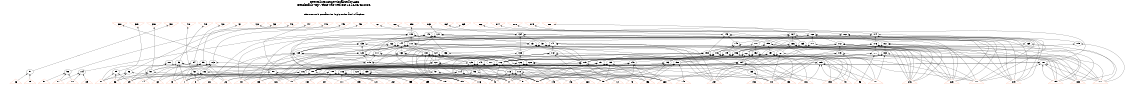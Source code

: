 # Network structure generated by ABC

digraph network {
size = "7.5,10";
center = true;
edge [dir = back];

{
  node [shape = plaintext];
  edge [style = invis];
  LevelTitle1 [label=""];
  LevelTitle2 [label=""];
  Level6 [label = ""];
  Level5 [label = ""];
  Level4 [label = ""];
  Level3 [label = ""];
  Level2 [label = ""];
  Level1 [label = ""];
  Level0 [label = ""];
  LevelTitle1 ->  LevelTitle2 ->  Level6 ->  Level5 ->  Level4 ->  Level3 ->  Level2 ->  Level1 ->  Level0;
}

{
  rank = same;
  LevelTitle1;
  title1 [shape=plaintext,
          fontsize=20,
          fontname = "Times-Roman",
          label="Network structure visualized by ABC\nBenchmark \"top\". Time was Wed Oct 16 16:03:48 2024. "
         ];
}

{
  rank = same;
  LevelTitle2;
  title2 [shape=plaintext,
          fontsize=18,
          fontname = "Times-Roman",
          label="The network contains 90 logic nodes and 0 latches.\n"
         ];
}

{
  rank = same;
  Level6;
  Node61 [label = "388", shape = invtriangle, color = coral, fillcolor = coral];
  Node62 [label = "389", shape = invtriangle, color = coral, fillcolor = coral];
  Node63 [label = "390", shape = invtriangle, color = coral, fillcolor = coral];
  Node64 [label = "391", shape = invtriangle, color = coral, fillcolor = coral];
  Node65 [label = "418", shape = invtriangle, color = coral, fillcolor = coral];
  Node66 [label = "419", shape = invtriangle, color = coral, fillcolor = coral];
  Node67 [label = "420", shape = invtriangle, color = coral, fillcolor = coral];
  Node68 [label = "421", shape = invtriangle, color = coral, fillcolor = coral];
  Node69 [label = "422", shape = invtriangle, color = coral, fillcolor = coral];
  Node70 [label = "423", shape = invtriangle, color = coral, fillcolor = coral];
  Node71 [label = "446", shape = invtriangle, color = coral, fillcolor = coral];
  Node72 [label = "447", shape = invtriangle, color = coral, fillcolor = coral];
  Node73 [label = "448", shape = invtriangle, color = coral, fillcolor = coral];
  Node74 [label = "449", shape = invtriangle, color = coral, fillcolor = coral];
  Node75 [label = "450", shape = invtriangle, color = coral, fillcolor = coral];
  Node76 [label = "767", shape = invtriangle, color = coral, fillcolor = coral];
  Node77 [label = "768", shape = invtriangle, color = coral, fillcolor = coral];
  Node78 [label = "850", shape = invtriangle, color = coral, fillcolor = coral];
  Node79 [label = "863", shape = invtriangle, color = coral, fillcolor = coral];
  Node80 [label = "864", shape = invtriangle, color = coral, fillcolor = coral];
  Node81 [label = "865", shape = invtriangle, color = coral, fillcolor = coral];
  Node82 [label = "866", shape = invtriangle, color = coral, fillcolor = coral];
  Node83 [label = "874", shape = invtriangle, color = coral, fillcolor = coral];
  Node84 [label = "878", shape = invtriangle, color = coral, fillcolor = coral];
  Node85 [label = "879", shape = invtriangle, color = coral, fillcolor = coral];
  Node86 [label = "880", shape = invtriangle, color = coral, fillcolor = coral];
}

{
  rank = same;
  Level5;
  Node109 [label = "109\n", shape = ellipse];
  Node121 [label = "121\n", shape = ellipse];
  Node134 [label = "134\n", shape = ellipse];
  Node140 [label = "140\n", shape = ellipse];
  Node143 [label = "143\n", shape = ellipse];
  Node160 [label = "160\n", shape = ellipse];
  Node164 [label = "164\n", shape = ellipse];
  Node168 [label = "168\n", shape = ellipse];
  Node174 [label = "174\n", shape = ellipse];
}

{
  rank = same;
  Level4;
  Node110 [label = "110\n", shape = ellipse];
  Node122 [label = "122\n", shape = ellipse];
  Node131 [label = "131\n", shape = ellipse];
  Node135 [label = "135\n", shape = ellipse];
  Node137 [label = "137\n", shape = ellipse];
  Node141 [label = "141\n", shape = ellipse];
  Node144 [label = "144\n", shape = ellipse];
  Node145 [label = "145\n", shape = ellipse];
  Node155 [label = "155\n", shape = ellipse];
  Node161 [label = "161\n", shape = ellipse];
  Node165 [label = "165\n", shape = ellipse];
  Node166 [label = "166\n", shape = ellipse];
  Node169 [label = "169\n", shape = ellipse];
  Node170 [label = "170\n", shape = ellipse];
  Node171 [label = "171\n", shape = ellipse];
  Node172 [label = "172\n", shape = ellipse];
  Node175 [label = "175\n", shape = ellipse];
  Node176 [label = "176\n", shape = ellipse];
}

{
  rank = same;
  Level3;
  Node111 [label = "111\n", shape = ellipse];
  Node123 [label = "123\n", shape = ellipse];
  Node124 [label = "124\n", shape = ellipse];
  Node129 [label = "129\n", shape = ellipse];
  Node130 [label = "130\n", shape = ellipse];
  Node132 [label = "132\n", shape = ellipse];
  Node136 [label = "136\n", shape = ellipse];
  Node138 [label = "138\n", shape = ellipse];
  Node142 [label = "142\n", shape = ellipse];
  Node146 [label = "146\n", shape = ellipse];
  Node149 [label = "149\n", shape = ellipse];
  Node152 [label = "152\n", shape = ellipse];
  Node156 [label = "156\n", shape = ellipse];
  Node157 [label = "157\n", shape = ellipse];
  Node158 [label = "158\n", shape = ellipse];
  Node162 [label = "162\n", shape = ellipse];
  Node163 [label = "163\n", shape = ellipse];
  Node167 [label = "167\n", shape = ellipse];
  Node173 [label = "173\n", shape = ellipse];
  Node177 [label = "177\n", shape = ellipse];
}

{
  rank = same;
  Level2;
  Node93 [label = "93\n", shape = ellipse];
  Node94 [label = "94\n", shape = ellipse];
  Node99 [label = "99\n", shape = ellipse];
  Node101 [label = "101\n", shape = ellipse];
  Node103 [label = "103\n", shape = ellipse];
  Node105 [label = "105\n", shape = ellipse];
  Node107 [label = "107\n", shape = ellipse];
  Node112 [label = "112\n", shape = ellipse];
  Node115 [label = "115\n", shape = ellipse];
  Node117 [label = "117\n", shape = ellipse];
  Node119 [label = "119\n", shape = ellipse];
  Node125 [label = "125\n", shape = ellipse];
  Node126 [label = "126\n", shape = ellipse];
  Node127 [label = "127\n", shape = ellipse];
  Node128 [label = "128\n", shape = ellipse];
  Node147 [label = "147\n", shape = ellipse];
  Node148 [label = "148\n", shape = ellipse];
  Node150 [label = "150\n", shape = ellipse];
  Node151 [label = "151\n", shape = ellipse];
  Node153 [label = "153\n", shape = ellipse];
  Node154 [label = "154\n", shape = ellipse];
  Node159 [label = "159\n", shape = ellipse];
}

{
  rank = same;
  Level1;
  Node88 [label = "88\n", shape = ellipse];
  Node89 [label = "89\n", shape = ellipse];
  Node90 [label = "90\n", shape = ellipse];
  Node91 [label = "91\n", shape = ellipse];
  Node92 [label = "92\n", shape = ellipse];
  Node95 [label = "95\n", shape = ellipse];
  Node96 [label = "96\n", shape = ellipse];
  Node97 [label = "97\n", shape = ellipse];
  Node98 [label = "98\n", shape = ellipse];
  Node100 [label = "100\n", shape = ellipse];
  Node102 [label = "102\n", shape = ellipse];
  Node104 [label = "104\n", shape = ellipse];
  Node106 [label = "106\n", shape = ellipse];
  Node108 [label = "108\n", shape = ellipse];
  Node113 [label = "113\n", shape = ellipse];
  Node114 [label = "114\n", shape = ellipse];
  Node116 [label = "116\n", shape = ellipse];
  Node118 [label = "118\n", shape = ellipse];
  Node120 [label = "120\n", shape = ellipse];
  Node133 [label = "133\n", shape = ellipse];
  Node139 [label = "139\n", shape = ellipse];
}

{
  rank = same;
  Level0;
  Node1 [label = "1", shape = triangle, color = coral, fillcolor = coral];
  Node2 [label = "8", shape = triangle, color = coral, fillcolor = coral];
  Node3 [label = "13", shape = triangle, color = coral, fillcolor = coral];
  Node4 [label = "17", shape = triangle, color = coral, fillcolor = coral];
  Node5 [label = "26", shape = triangle, color = coral, fillcolor = coral];
  Node6 [label = "29", shape = triangle, color = coral, fillcolor = coral];
  Node7 [label = "36", shape = triangle, color = coral, fillcolor = coral];
  Node8 [label = "42", shape = triangle, color = coral, fillcolor = coral];
  Node9 [label = "51", shape = triangle, color = coral, fillcolor = coral];
  Node10 [label = "55", shape = triangle, color = coral, fillcolor = coral];
  Node11 [label = "59", shape = triangle, color = coral, fillcolor = coral];
  Node12 [label = "68", shape = triangle, color = coral, fillcolor = coral];
  Node13 [label = "72", shape = triangle, color = coral, fillcolor = coral];
  Node14 [label = "73", shape = triangle, color = coral, fillcolor = coral];
  Node15 [label = "74", shape = triangle, color = coral, fillcolor = coral];
  Node16 [label = "75", shape = triangle, color = coral, fillcolor = coral];
  Node17 [label = "80", shape = triangle, color = coral, fillcolor = coral];
  Node18 [label = "85", shape = triangle, color = coral, fillcolor = coral];
  Node19 [label = "86", shape = triangle, color = coral, fillcolor = coral];
  Node20 [label = "87", shape = triangle, color = coral, fillcolor = coral];
  Node21 [label = "88", shape = triangle, color = coral, fillcolor = coral];
  Node22 [label = "89", shape = triangle, color = coral, fillcolor = coral];
  Node23 [label = "90", shape = triangle, color = coral, fillcolor = coral];
  Node24 [label = "91", shape = triangle, color = coral, fillcolor = coral];
  Node25 [label = "96", shape = triangle, color = coral, fillcolor = coral];
  Node26 [label = "101", shape = triangle, color = coral, fillcolor = coral];
  Node27 [label = "106", shape = triangle, color = coral, fillcolor = coral];
  Node28 [label = "111", shape = triangle, color = coral, fillcolor = coral];
  Node29 [label = "116", shape = triangle, color = coral, fillcolor = coral];
  Node30 [label = "121", shape = triangle, color = coral, fillcolor = coral];
  Node31 [label = "126", shape = triangle, color = coral, fillcolor = coral];
  Node32 [label = "130", shape = triangle, color = coral, fillcolor = coral];
  Node33 [label = "135", shape = triangle, color = coral, fillcolor = coral];
  Node34 [label = "138", shape = triangle, color = coral, fillcolor = coral];
  Node35 [label = "143", shape = triangle, color = coral, fillcolor = coral];
  Node36 [label = "146", shape = triangle, color = coral, fillcolor = coral];
  Node37 [label = "149", shape = triangle, color = coral, fillcolor = coral];
  Node38 [label = "152", shape = triangle, color = coral, fillcolor = coral];
  Node39 [label = "153", shape = triangle, color = coral, fillcolor = coral];
  Node40 [label = "156", shape = triangle, color = coral, fillcolor = coral];
  Node41 [label = "159", shape = triangle, color = coral, fillcolor = coral];
  Node42 [label = "165", shape = triangle, color = coral, fillcolor = coral];
  Node43 [label = "171", shape = triangle, color = coral, fillcolor = coral];
  Node44 [label = "177", shape = triangle, color = coral, fillcolor = coral];
  Node45 [label = "183", shape = triangle, color = coral, fillcolor = coral];
  Node46 [label = "189", shape = triangle, color = coral, fillcolor = coral];
  Node47 [label = "195", shape = triangle, color = coral, fillcolor = coral];
  Node48 [label = "201", shape = triangle, color = coral, fillcolor = coral];
  Node49 [label = "207", shape = triangle, color = coral, fillcolor = coral];
  Node50 [label = "210", shape = triangle, color = coral, fillcolor = coral];
  Node51 [label = "219", shape = triangle, color = coral, fillcolor = coral];
  Node52 [label = "228", shape = triangle, color = coral, fillcolor = coral];
  Node53 [label = "237", shape = triangle, color = coral, fillcolor = coral];
  Node54 [label = "246", shape = triangle, color = coral, fillcolor = coral];
  Node55 [label = "255", shape = triangle, color = coral, fillcolor = coral];
  Node56 [label = "259", shape = triangle, color = coral, fillcolor = coral];
  Node57 [label = "260", shape = triangle, color = coral, fillcolor = coral];
  Node58 [label = "261", shape = triangle, color = coral, fillcolor = coral];
  Node59 [label = "267", shape = triangle, color = coral, fillcolor = coral];
  Node60 [label = "268", shape = triangle, color = coral, fillcolor = coral];
}

title1 -> title2 [style = invis];
title2 -> Node61 [style = invis];
title2 -> Node62 [style = invis];
title2 -> Node63 [style = invis];
title2 -> Node64 [style = invis];
title2 -> Node65 [style = invis];
title2 -> Node66 [style = invis];
title2 -> Node67 [style = invis];
title2 -> Node68 [style = invis];
title2 -> Node69 [style = invis];
title2 -> Node70 [style = invis];
title2 -> Node71 [style = invis];
title2 -> Node72 [style = invis];
title2 -> Node73 [style = invis];
title2 -> Node74 [style = invis];
title2 -> Node75 [style = invis];
title2 -> Node76 [style = invis];
title2 -> Node77 [style = invis];
title2 -> Node78 [style = invis];
title2 -> Node79 [style = invis];
title2 -> Node80 [style = invis];
title2 -> Node81 [style = invis];
title2 -> Node82 [style = invis];
title2 -> Node83 [style = invis];
title2 -> Node84 [style = invis];
title2 -> Node85 [style = invis];
title2 -> Node86 [style = invis];
Node61 -> Node62 [style = invis];
Node62 -> Node63 [style = invis];
Node63 -> Node64 [style = invis];
Node64 -> Node65 [style = invis];
Node65 -> Node66 [style = invis];
Node66 -> Node67 [style = invis];
Node67 -> Node68 [style = invis];
Node68 -> Node69 [style = invis];
Node69 -> Node70 [style = invis];
Node70 -> Node71 [style = invis];
Node71 -> Node72 [style = invis];
Node72 -> Node73 [style = invis];
Node73 -> Node74 [style = invis];
Node74 -> Node75 [style = invis];
Node75 -> Node76 [style = invis];
Node76 -> Node77 [style = invis];
Node77 -> Node78 [style = invis];
Node78 -> Node79 [style = invis];
Node79 -> Node80 [style = invis];
Node80 -> Node81 [style = invis];
Node81 -> Node82 [style = invis];
Node82 -> Node83 [style = invis];
Node83 -> Node84 [style = invis];
Node84 -> Node85 [style = invis];
Node85 -> Node86 [style = invis];
Node61 -> Node88 [style = solid];
Node62 -> Node89 [style = solid];
Node63 -> Node90 [style = solid];
Node64 -> Node91 [style = solid];
Node65 -> Node92 [style = solid];
Node66 -> Node93 [style = solid];
Node67 -> Node94 [style = solid];
Node68 -> Node96 [style = solid];
Node69 -> Node97 [style = solid];
Node70 -> Node98 [style = solid];
Node71 -> Node99 [style = solid];
Node72 -> Node100 [style = solid];
Node73 -> Node101 [style = solid];
Node74 -> Node103 [style = solid];
Node75 -> Node104 [style = solid];
Node76 -> Node105 [style = solid];
Node77 -> Node107 [style = solid];
Node78 -> Node109 [style = solid];
Node79 -> Node121 [style = solid];
Node80 -> Node134 [style = solid];
Node81 -> Node140 [style = solid];
Node82 -> Node143 [style = solid];
Node83 -> Node160 [style = solid];
Node84 -> Node164 [style = solid];
Node85 -> Node168 [style = solid];
Node86 -> Node174 [style = solid];
Node88 -> Node6 [style = solid];
Node88 -> Node8 [style = solid];
Node88 -> Node16 [style = solid];
Node89 -> Node6 [style = solid];
Node89 -> Node7 [style = solid];
Node89 -> Node17 [style = solid];
Node90 -> Node6 [style = solid];
Node90 -> Node7 [style = solid];
Node90 -> Node8 [style = solid];
Node91 -> Node18 [style = solid];
Node91 -> Node19 [style = solid];
Node92 -> Node1 [style = solid];
Node92 -> Node2 [style = solid];
Node92 -> Node3 [style = solid];
Node92 -> Node4 [style = solid];
Node93 -> Node90 [style = solid];
Node93 -> Node1 [style = solid];
Node93 -> Node3 [style = solid];
Node93 -> Node4 [style = solid];
Node93 -> Node5 [style = solid];
Node94 -> Node95 [style = solid];
Node94 -> Node17 [style = solid];
Node95 -> Node11 [style = solid];
Node95 -> Node16 [style = solid];
Node96 -> Node7 [style = solid];
Node96 -> Node11 [style = solid];
Node96 -> Node17 [style = solid];
Node97 -> Node7 [style = solid];
Node97 -> Node8 [style = solid];
Node97 -> Node11 [style = solid];
Node98 -> Node20 [style = solid];
Node98 -> Node21 [style = solid];
Node98 -> Node23 [style = solid];
Node99 -> Node90 [style = solid];
Node99 -> Node1 [style = solid];
Node99 -> Node3 [style = solid];
Node99 -> Node4 [style = solid];
Node99 -> Node5 [style = solid];
Node100 -> Node1 [style = solid];
Node100 -> Node5 [style = solid];
Node100 -> Node9 [style = solid];
Node101 -> Node102 [style = solid];
Node101 -> Node6 [style = solid];
Node101 -> Node12 [style = solid];
Node102 -> Node1 [style = solid];
Node102 -> Node2 [style = solid];
Node102 -> Node3 [style = solid];
Node102 -> Node10 [style = solid];
Node103 -> Node102 [style = solid];
Node103 -> Node11 [style = solid];
Node103 -> Node12 [style = solid];
Node103 -> Node15 [style = solid];
Node104 -> Node20 [style = solid];
Node104 -> Node21 [style = solid];
Node104 -> Node22 [style = solid];
Node105 -> Node106 [style = solid];
Node105 -> Node24 [style = solid];
Node105 -> Node25 [style = solid];
Node105 -> Node26 [style = solid];
Node105 -> Node27 [style = solid];
Node105 -> Node32 [style = solid];
Node106 -> Node28 [style = solid];
Node106 -> Node29 [style = solid];
Node106 -> Node30 [style = solid];
Node106 -> Node31 [style = solid];
Node106 -> Node33 [style = solid];
Node107 -> Node108 [style = solid];
Node107 -> Node32 [style = solid];
Node107 -> Node41 [style = solid];
Node107 -> Node42 [style = solid];
Node107 -> Node43 [style = solid];
Node107 -> Node44 [style = solid];
Node108 -> Node45 [style = solid];
Node108 -> Node46 [style = solid];
Node108 -> Node47 [style = solid];
Node108 -> Node48 [style = solid];
Node108 -> Node49 [style = solid];
Node109 -> Node110 [style = solid];
Node109 -> Node111 [style = solid];
Node109 -> Node48 [style = solid];
Node109 -> Node51 [style = solid];
Node109 -> Node52 [style = solid];
Node109 -> Node58 [style = solid];
Node110 -> Node111 [style = solid];
Node110 -> Node119 [style = solid];
Node110 -> Node120 [style = solid];
Node110 -> Node48 [style = solid];
Node110 -> Node53 [style = solid];
Node110 -> Node54 [style = solid];
Node111 -> Node112 [style = solid];
Node111 -> Node115 [style = solid];
Node111 -> Node117 [style = solid];
Node111 -> Node31 [style = solid];
Node112 -> Node95 [style = solid];
Node112 -> Node100 [style = solid];
Node112 -> Node113 [style = solid];
Node112 -> Node114 [style = solid];
Node112 -> Node8 [style = solid];
Node113 -> Node4 [style = solid];
Node113 -> Node8 [style = solid];
Node113 -> Node11 [style = solid];
Node113 -> Node40 [style = solid];
Node114 -> Node1 [style = solid];
Node114 -> Node2 [style = solid];
Node114 -> Node4 [style = solid];
Node114 -> Node9 [style = solid];
Node115 -> Node100 [style = solid];
Node115 -> Node116 [style = solid];
Node115 -> Node10 [style = solid];
Node115 -> Node60 [style = solid];
Node116 -> Node6 [style = solid];
Node116 -> Node16 [style = solid];
Node116 -> Node17 [style = solid];
Node117 -> Node118 [style = solid];
Node117 -> Node39 [style = solid];
Node118 -> Node1 [style = solid];
Node118 -> Node4 [style = solid];
Node118 -> Node5 [style = solid];
Node118 -> Node9 [style = solid];
Node118 -> Node11 [style = solid];
Node118 -> Node40 [style = solid];
Node119 -> Node102 [style = solid];
Node119 -> Node8 [style = solid];
Node119 -> Node11 [style = solid];
Node119 -> Node12 [style = solid];
Node119 -> Node13 [style = solid];
Node119 -> Node14 [style = solid];
Node120 -> Node30 [style = solid];
Node120 -> Node50 [style = solid];
Node120 -> Node55 [style = solid];
Node120 -> Node59 [style = solid];
Node121 -> Node122 [style = solid];
Node121 -> Node131 [style = solid];
Node121 -> Node132 [style = solid];
Node121 -> Node45 [style = solid];
Node121 -> Node51 [style = solid];
Node121 -> Node52 [style = solid];
Node122 -> Node123 [style = solid];
Node122 -> Node124 [style = solid];
Node122 -> Node129 [style = solid];
Node122 -> Node130 [style = solid];
Node123 -> Node112 [style = solid];
Node123 -> Node115 [style = solid];
Node123 -> Node117 [style = solid];
Node123 -> Node31 [style = solid];
Node123 -> Node48 [style = solid];
Node124 -> Node125 [style = solid];
Node124 -> Node126 [style = solid];
Node124 -> Node127 [style = solid];
Node124 -> Node128 [style = solid];
Node124 -> Node46 [style = solid];
Node124 -> Node47 [style = solid];
Node125 -> Node95 [style = solid];
Node125 -> Node100 [style = solid];
Node125 -> Node113 [style = solid];
Node125 -> Node114 [style = solid];
Node125 -> Node8 [style = solid];
Node125 -> Node29 [style = solid];
Node126 -> Node100 [style = solid];
Node126 -> Node116 [style = solid];
Node126 -> Node118 [style = solid];
Node126 -> Node10 [style = solid];
Node126 -> Node36 [style = solid];
Node126 -> Node60 [style = solid];
Node127 -> Node95 [style = solid];
Node127 -> Node100 [style = solid];
Node127 -> Node113 [style = solid];
Node127 -> Node114 [style = solid];
Node127 -> Node8 [style = solid];
Node127 -> Node30 [style = solid];
Node128 -> Node100 [style = solid];
Node128 -> Node116 [style = solid];
Node128 -> Node118 [style = solid];
Node128 -> Node10 [style = solid];
Node128 -> Node37 [style = solid];
Node128 -> Node60 [style = solid];
Node129 -> Node112 [style = solid];
Node129 -> Node115 [style = solid];
Node129 -> Node117 [style = solid];
Node129 -> Node31 [style = solid];
Node129 -> Node48 [style = solid];
Node129 -> Node58 [style = solid];
Node130 -> Node125 [style = solid];
Node130 -> Node126 [style = solid];
Node130 -> Node127 [style = solid];
Node130 -> Node128 [style = solid];
Node130 -> Node46 [style = solid];
Node130 -> Node47 [style = solid];
Node131 -> Node132 [style = solid];
Node131 -> Node119 [style = solid];
Node131 -> Node133 [style = solid];
Node131 -> Node45 [style = solid];
Node131 -> Node53 [style = solid];
Node131 -> Node54 [style = solid];
Node132 -> Node112 [style = solid];
Node132 -> Node115 [style = solid];
Node132 -> Node118 [style = solid];
Node132 -> Node28 [style = solid];
Node132 -> Node35 [style = solid];
Node133 -> Node27 [style = solid];
Node133 -> Node50 [style = solid];
Node134 -> Node135 [style = solid];
Node134 -> Node137 [style = solid];
Node134 -> Node138 [style = solid];
Node134 -> Node46 [style = solid];
Node134 -> Node51 [style = solid];
Node134 -> Node52 [style = solid];
Node135 -> Node123 [style = solid];
Node135 -> Node136 [style = solid];
Node135 -> Node129 [style = solid];
Node135 -> Node47 [style = solid];
Node136 -> Node127 [style = solid];
Node136 -> Node128 [style = solid];
Node137 -> Node138 [style = solid];
Node137 -> Node119 [style = solid];
Node137 -> Node139 [style = solid];
Node137 -> Node46 [style = solid];
Node137 -> Node53 [style = solid];
Node137 -> Node54 [style = solid];
Node138 -> Node125 [style = solid];
Node138 -> Node126 [style = solid];
Node139 -> Node28 [style = solid];
Node139 -> Node50 [style = solid];
Node139 -> Node55 [style = solid];
Node139 -> Node56 [style = solid];
Node140 -> Node141 [style = solid];
Node140 -> Node123 [style = solid];
Node140 -> Node136 [style = solid];
Node140 -> Node129 [style = solid];
Node140 -> Node47 [style = solid];
Node140 -> Node51 [style = solid];
Node141 -> Node136 [style = solid];
Node141 -> Node142 [style = solid];
Node141 -> Node47 [style = solid];
Node141 -> Node52 [style = solid];
Node141 -> Node53 [style = solid];
Node141 -> Node54 [style = solid];
Node142 -> Node119 [style = solid];
Node142 -> Node29 [style = solid];
Node142 -> Node47 [style = solid];
Node142 -> Node50 [style = solid];
Node142 -> Node55 [style = solid];
Node142 -> Node57 [style = solid];
Node143 -> Node144 [style = solid];
Node143 -> Node145 [style = solid];
Node143 -> Node155 [style = solid];
Node143 -> Node158 [style = solid];
Node143 -> Node41 [style = solid];
Node144 -> Node123 [style = solid];
Node144 -> Node132 [style = solid];
Node144 -> Node124 [style = solid];
Node144 -> Node129 [style = solid];
Node144 -> Node130 [style = solid];
Node144 -> Node45 [style = solid];
Node145 -> Node146 [style = solid];
Node145 -> Node149 [style = solid];
Node145 -> Node152 [style = solid];
Node145 -> Node42 [style = solid];
Node146 -> Node112 [style = solid];
Node146 -> Node147 [style = solid];
Node146 -> Node148 [style = solid];
Node146 -> Node9 [style = solid];
Node146 -> Node25 [style = solid];
Node146 -> Node34 [style = solid];
Node147 -> Node100 [style = solid];
Node147 -> Node116 [style = solid];
Node147 -> Node4 [style = solid];
Node147 -> Node60 [style = solid];
Node148 -> Node100 [style = solid];
Node148 -> Node10 [style = solid];
Node148 -> Node11 [style = solid];
Node148 -> Node36 [style = solid];
Node148 -> Node40 [style = solid];
Node149 -> Node112 [style = solid];
Node149 -> Node150 [style = solid];
Node149 -> Node151 [style = solid];
Node149 -> Node26 [style = solid];
Node149 -> Node43 [style = solid];
Node150 -> Node100 [style = solid];
Node150 -> Node10 [style = solid];
Node150 -> Node11 [style = solid];
Node150 -> Node37 [style = solid];
Node150 -> Node40 [style = solid];
Node151 -> Node100 [style = solid];
Node151 -> Node116 [style = solid];
Node151 -> Node4 [style = solid];
Node151 -> Node34 [style = solid];
Node151 -> Node60 [style = solid];
Node152 -> Node112 [style = solid];
Node152 -> Node153 [style = solid];
Node152 -> Node154 [style = solid];
Node152 -> Node27 [style = solid];
Node152 -> Node39 [style = solid];
Node152 -> Node44 [style = solid];
Node153 -> Node100 [style = solid];
Node153 -> Node10 [style = solid];
Node153 -> Node11 [style = solid];
Node153 -> Node40 [style = solid];
Node154 -> Node100 [style = solid];
Node154 -> Node116 [style = solid];
Node154 -> Node4 [style = solid];
Node154 -> Node34 [style = solid];
Node154 -> Node38 [style = solid];
Node154 -> Node60 [style = solid];
Node155 -> Node146 [style = solid];
Node155 -> Node156 [style = solid];
Node155 -> Node157 [style = solid];
Node155 -> Node42 [style = solid];
Node155 -> Node43 [style = solid];
Node156 -> Node112 [style = solid];
Node156 -> Node150 [style = solid];
Node156 -> Node151 [style = solid];
Node156 -> Node26 [style = solid];
Node157 -> Node112 [style = solid];
Node157 -> Node153 [style = solid];
Node157 -> Node154 [style = solid];
Node157 -> Node27 [style = solid];
Node157 -> Node39 [style = solid];
Node157 -> Node44 [style = solid];
Node158 -> Node112 [style = solid];
Node158 -> Node159 [style = solid];
Node158 -> Node147 [style = solid];
Node158 -> Node2 [style = solid];
Node158 -> Node24 [style = solid];
Node158 -> Node34 [style = solid];
Node159 -> Node100 [style = solid];
Node159 -> Node10 [style = solid];
Node159 -> Node11 [style = solid];
Node159 -> Node35 [style = solid];
Node159 -> Node40 [style = solid];
Node160 -> Node144 [style = solid];
Node160 -> Node161 [style = solid];
Node160 -> Node162 [style = solid];
Node160 -> Node44 [style = solid];
Node160 -> Node51 [style = solid];
Node161 -> Node162 [style = solid];
Node161 -> Node163 [style = solid];
Node161 -> Node44 [style = solid];
Node161 -> Node52 [style = solid];
Node161 -> Node53 [style = solid];
Node161 -> Node54 [style = solid];
Node162 -> Node112 [style = solid];
Node162 -> Node153 [style = solid];
Node162 -> Node154 [style = solid];
Node162 -> Node27 [style = solid];
Node162 -> Node39 [style = solid];
Node163 -> Node119 [style = solid];
Node163 -> Node26 [style = solid];
Node163 -> Node44 [style = solid];
Node163 -> Node50 [style = solid];
Node164 -> Node144 [style = solid];
Node164 -> Node145 [style = solid];
Node164 -> Node155 [style = solid];
Node164 -> Node165 [style = solid];
Node164 -> Node166 [style = solid];
Node164 -> Node51 [style = solid];
Node165 -> Node158 [style = solid];
Node165 -> Node41 [style = solid];
Node166 -> Node158 [style = solid];
Node166 -> Node167 [style = solid];
Node166 -> Node41 [style = solid];
Node166 -> Node52 [style = solid];
Node166 -> Node53 [style = solid];
Node166 -> Node54 [style = solid];
Node167 -> Node119 [style = solid];
Node167 -> Node41 [style = solid];
Node167 -> Node50 [style = solid];
Node167 -> Node60 [style = solid];
Node168 -> Node144 [style = solid];
Node168 -> Node169 [style = solid];
Node168 -> Node170 [style = solid];
Node168 -> Node171 [style = solid];
Node168 -> Node172 [style = solid];
Node168 -> Node51 [style = solid];
Node169 -> Node146 [style = solid];
Node169 -> Node42 [style = solid];
Node170 -> Node149 [style = solid];
Node170 -> Node152 [style = solid];
Node171 -> Node156 [style = solid];
Node171 -> Node157 [style = solid];
Node171 -> Node43 [style = solid];
Node172 -> Node146 [style = solid];
Node172 -> Node173 [style = solid];
Node172 -> Node42 [style = solid];
Node172 -> Node52 [style = solid];
Node172 -> Node53 [style = solid];
Node172 -> Node54 [style = solid];
Node173 -> Node119 [style = solid];
Node173 -> Node24 [style = solid];
Node173 -> Node42 [style = solid];
Node173 -> Node50 [style = solid];
Node174 -> Node144 [style = solid];
Node174 -> Node175 [style = solid];
Node174 -> Node176 [style = solid];
Node174 -> Node162 [style = solid];
Node174 -> Node44 [style = solid];
Node174 -> Node51 [style = solid];
Node175 -> Node156 [style = solid];
Node175 -> Node43 [style = solid];
Node176 -> Node156 [style = solid];
Node176 -> Node177 [style = solid];
Node176 -> Node43 [style = solid];
Node176 -> Node52 [style = solid];
Node176 -> Node53 [style = solid];
Node176 -> Node54 [style = solid];
Node177 -> Node119 [style = solid];
Node177 -> Node25 [style = solid];
Node177 -> Node43 [style = solid];
Node177 -> Node50 [style = solid];
}

